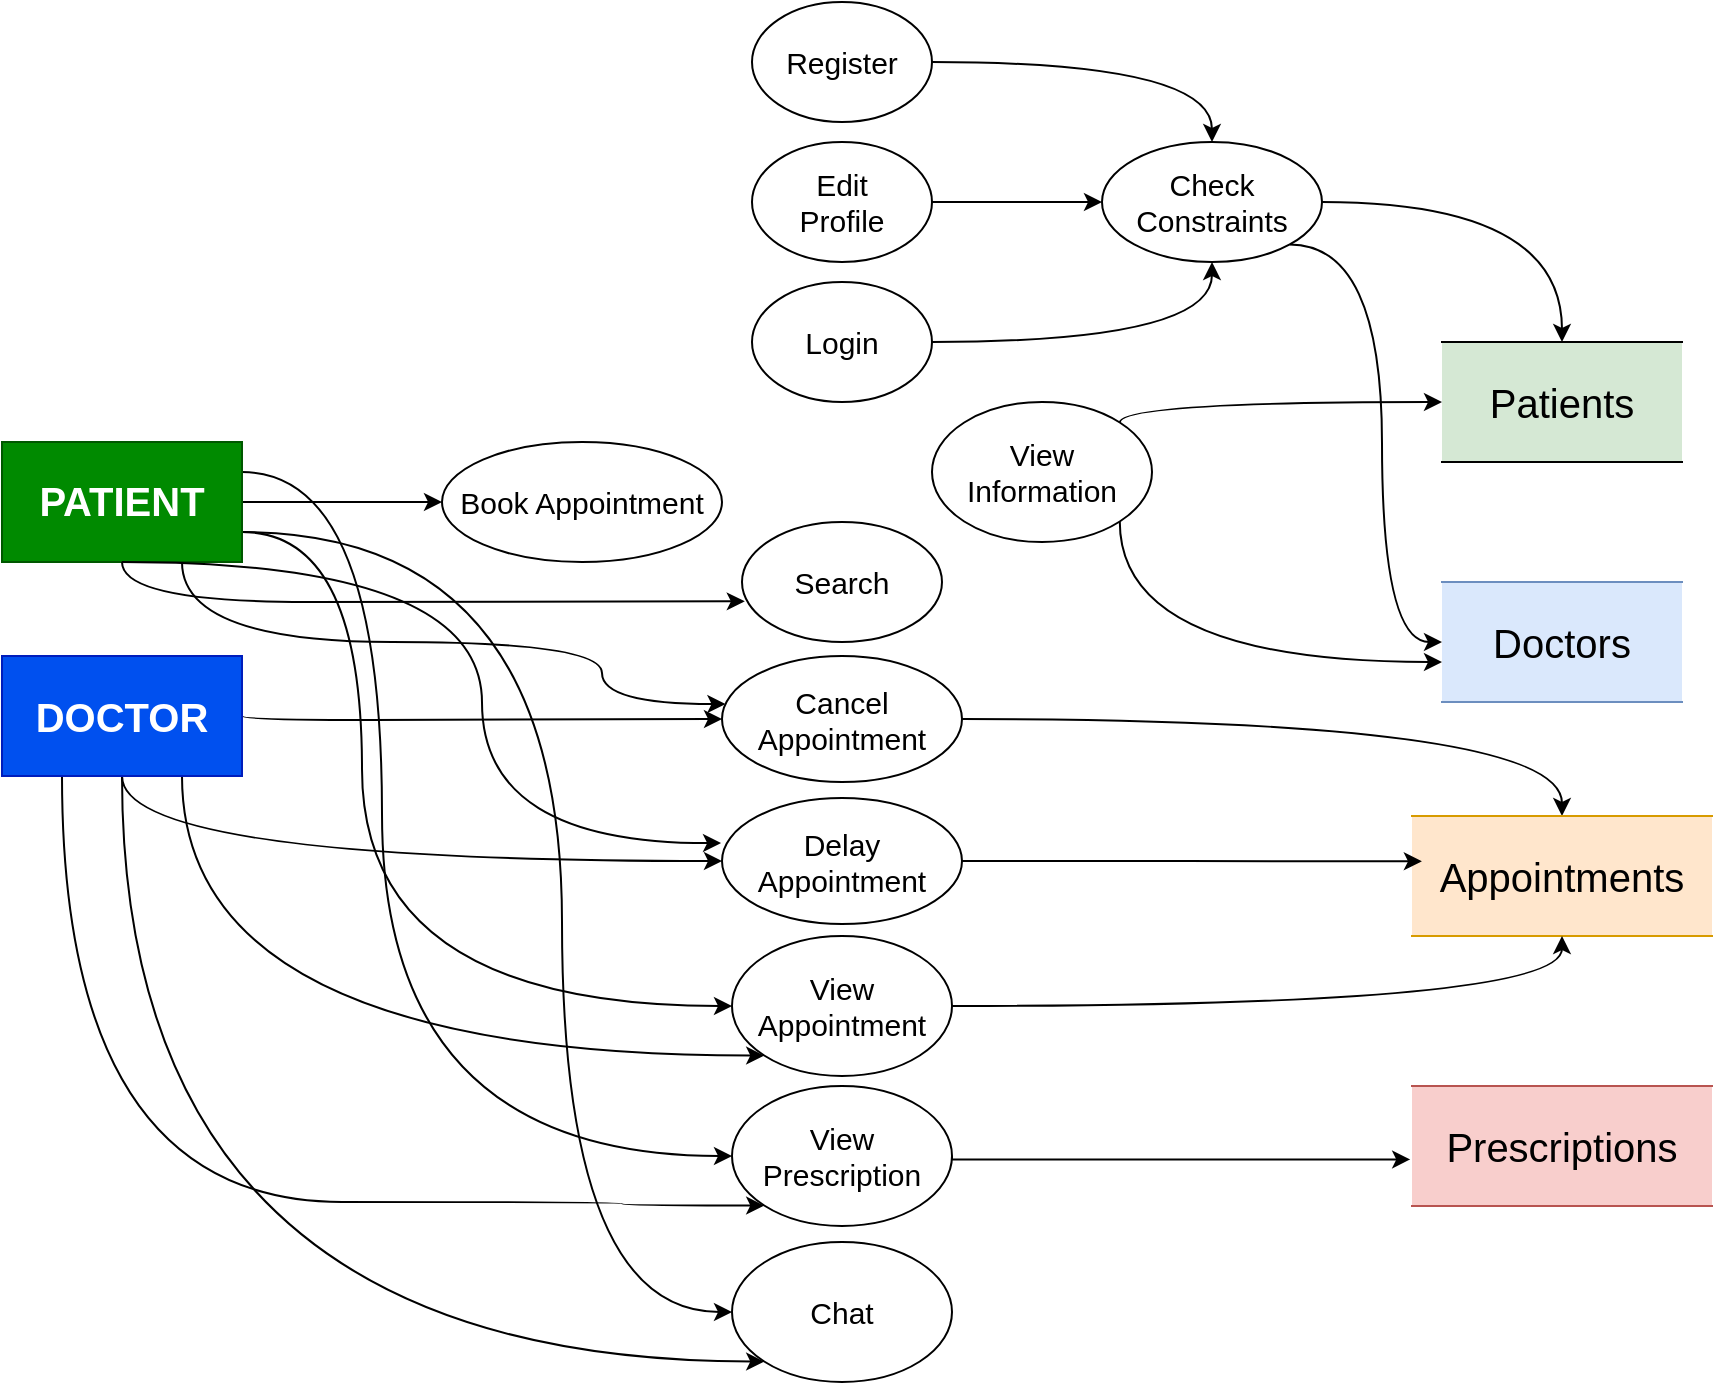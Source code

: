 <mxfile version="28.2.1">
  <diagram name="Page-1" id="5ZiOnMxFXzEPqADjw09J">
    <mxGraphModel dx="1580" dy="870" grid="1" gridSize="10" guides="1" tooltips="1" connect="1" arrows="1" fold="1" page="1" pageScale="1" pageWidth="1169" pageHeight="827" math="0" shadow="0">
      <root>
        <mxCell id="0" />
        <mxCell id="1" parent="0" />
        <mxCell id="waqpgnGIKYoHZYGL3liz-4" style="edgeStyle=orthogonalEdgeStyle;rounded=0;orthogonalLoop=1;jettySize=auto;html=1;exitX=1;exitY=0.5;exitDx=0;exitDy=0;strokeColor=default;fontSize=16;" parent="1" source="ITKVBOuoMlczPPvl_M08-1" target="ITKVBOuoMlczPPvl_M08-7" edge="1">
          <mxGeometry relative="1" as="geometry" />
        </mxCell>
        <mxCell id="waqpgnGIKYoHZYGL3liz-51" style="edgeStyle=orthogonalEdgeStyle;rounded=0;orthogonalLoop=1;jettySize=auto;html=1;exitX=1;exitY=0.75;exitDx=0;exitDy=0;entryX=0;entryY=0.5;entryDx=0;entryDy=0;curved=1;" parent="1" source="ITKVBOuoMlczPPvl_M08-1" target="waqpgnGIKYoHZYGL3liz-43" edge="1">
          <mxGeometry relative="1" as="geometry">
            <Array as="points">
              <mxPoint x="260" y="305" />
              <mxPoint x="260" y="542" />
            </Array>
          </mxGeometry>
        </mxCell>
        <mxCell id="waqpgnGIKYoHZYGL3liz-55" style="edgeStyle=orthogonalEdgeStyle;rounded=0;orthogonalLoop=1;jettySize=auto;html=1;exitX=1;exitY=0.75;exitDx=0;exitDy=0;entryX=0;entryY=0.5;entryDx=0;entryDy=0;curved=1;" parent="1" source="ITKVBOuoMlczPPvl_M08-1" target="ITKVBOuoMlczPPvl_M08-10" edge="1">
          <mxGeometry relative="1" as="geometry">
            <Array as="points">
              <mxPoint x="360" y="305" />
              <mxPoint x="360" y="695" />
            </Array>
          </mxGeometry>
        </mxCell>
        <mxCell id="waqpgnGIKYoHZYGL3liz-58" style="edgeStyle=orthogonalEdgeStyle;rounded=0;orthogonalLoop=1;jettySize=auto;html=1;exitX=1;exitY=0.25;exitDx=0;exitDy=0;entryX=0;entryY=0.5;entryDx=0;entryDy=0;curved=1;" parent="1" source="ITKVBOuoMlczPPvl_M08-1" target="ITKVBOuoMlczPPvl_M08-9" edge="1">
          <mxGeometry relative="1" as="geometry">
            <Array as="points">
              <mxPoint x="270" y="275" />
              <mxPoint x="270" y="617" />
            </Array>
          </mxGeometry>
        </mxCell>
        <mxCell id="ITKVBOuoMlczPPvl_M08-1" value="&lt;h2&gt;&lt;font style=&quot;font-size: 20px;&quot;&gt;PATIENT&lt;/font&gt;&lt;/h2&gt;" style="rounded=0;whiteSpace=wrap;html=1;fillColor=#008a00;fontColor=#ffffff;strokeColor=#005700;" parent="1" vertex="1">
          <mxGeometry x="80" y="260" width="120" height="60" as="geometry" />
        </mxCell>
        <mxCell id="waqpgnGIKYoHZYGL3liz-50" style="edgeStyle=orthogonalEdgeStyle;rounded=0;orthogonalLoop=1;jettySize=auto;html=1;exitX=1;exitY=0.5;exitDx=0;exitDy=0;entryX=0;entryY=0.5;entryDx=0;entryDy=0;curved=1;" parent="1" source="ITKVBOuoMlczPPvl_M08-2" target="ITKVBOuoMlczPPvl_M08-8" edge="1">
          <mxGeometry relative="1" as="geometry">
            <Array as="points">
              <mxPoint x="200" y="399" />
              <mxPoint x="330" y="399" />
            </Array>
          </mxGeometry>
        </mxCell>
        <mxCell id="waqpgnGIKYoHZYGL3liz-53" style="edgeStyle=orthogonalEdgeStyle;rounded=0;orthogonalLoop=1;jettySize=auto;html=1;exitX=0.5;exitY=1;exitDx=0;exitDy=0;entryX=0;entryY=0.5;entryDx=0;entryDy=0;curved=1;" parent="1" source="ITKVBOuoMlczPPvl_M08-2" target="waqpgnGIKYoHZYGL3liz-1" edge="1">
          <mxGeometry relative="1" as="geometry" />
        </mxCell>
        <mxCell id="waqpgnGIKYoHZYGL3liz-54" style="edgeStyle=orthogonalEdgeStyle;rounded=0;orthogonalLoop=1;jettySize=auto;html=1;exitX=0.75;exitY=1;exitDx=0;exitDy=0;entryX=0;entryY=1;entryDx=0;entryDy=0;curved=1;" parent="1" source="ITKVBOuoMlczPPvl_M08-2" target="waqpgnGIKYoHZYGL3liz-43" edge="1">
          <mxGeometry relative="1" as="geometry">
            <Array as="points">
              <mxPoint x="170" y="567" />
            </Array>
          </mxGeometry>
        </mxCell>
        <mxCell id="waqpgnGIKYoHZYGL3liz-57" style="edgeStyle=orthogonalEdgeStyle;rounded=0;orthogonalLoop=1;jettySize=auto;html=1;exitX=0.5;exitY=1;exitDx=0;exitDy=0;entryX=0;entryY=1;entryDx=0;entryDy=0;curved=1;" parent="1" source="ITKVBOuoMlczPPvl_M08-2" target="ITKVBOuoMlczPPvl_M08-10" edge="1">
          <mxGeometry relative="1" as="geometry">
            <Array as="points">
              <mxPoint x="140" y="720" />
            </Array>
          </mxGeometry>
        </mxCell>
        <mxCell id="waqpgnGIKYoHZYGL3liz-60" style="edgeStyle=orthogonalEdgeStyle;rounded=0;orthogonalLoop=1;jettySize=auto;html=1;exitX=0.25;exitY=1;exitDx=0;exitDy=0;entryX=0;entryY=1;entryDx=0;entryDy=0;curved=1;" parent="1" source="ITKVBOuoMlczPPvl_M08-2" target="ITKVBOuoMlczPPvl_M08-9" edge="1">
          <mxGeometry relative="1" as="geometry">
            <Array as="points">
              <mxPoint x="110" y="640" />
              <mxPoint x="390" y="640" />
              <mxPoint x="390" y="642" />
            </Array>
          </mxGeometry>
        </mxCell>
        <mxCell id="ITKVBOuoMlczPPvl_M08-2" value="&lt;font style=&quot;font-size: 20px;&quot;&gt;&lt;b&gt;DOCTOR&lt;/b&gt;&lt;/font&gt;" style="rounded=0;whiteSpace=wrap;html=1;fillColor=#0050ef;fontColor=#ffffff;strokeColor=#001DBC;" parent="1" vertex="1">
          <mxGeometry x="80" y="367" width="120" height="60" as="geometry" />
        </mxCell>
        <mxCell id="waqpgnGIKYoHZYGL3liz-32" style="edgeStyle=orthogonalEdgeStyle;rounded=0;orthogonalLoop=1;jettySize=auto;html=1;exitX=1;exitY=0.5;exitDx=0;exitDy=0;entryX=0.5;entryY=0;entryDx=0;entryDy=0;curved=1;" parent="1" source="ITKVBOuoMlczPPvl_M08-3" target="waqpgnGIKYoHZYGL3liz-31" edge="1">
          <mxGeometry relative="1" as="geometry" />
        </mxCell>
        <mxCell id="ITKVBOuoMlczPPvl_M08-3" value="&lt;font style=&quot;font-size: 15px;&quot;&gt;Register&lt;/font&gt;" style="ellipse;whiteSpace=wrap;html=1;" parent="1" vertex="1">
          <mxGeometry x="455" y="40" width="90" height="60" as="geometry" />
        </mxCell>
        <mxCell id="waqpgnGIKYoHZYGL3liz-35" style="edgeStyle=orthogonalEdgeStyle;rounded=0;orthogonalLoop=1;jettySize=auto;html=1;exitX=1;exitY=0.5;exitDx=0;exitDy=0;entryX=0.5;entryY=1;entryDx=0;entryDy=0;curved=1;" parent="1" source="ITKVBOuoMlczPPvl_M08-5" target="waqpgnGIKYoHZYGL3liz-31" edge="1">
          <mxGeometry relative="1" as="geometry" />
        </mxCell>
        <mxCell id="ITKVBOuoMlczPPvl_M08-5" value="&lt;font style=&quot;font-size: 15px;&quot;&gt;Login&lt;/font&gt;" style="ellipse;whiteSpace=wrap;html=1;" parent="1" vertex="1">
          <mxGeometry x="455" y="180" width="90" height="60" as="geometry" />
        </mxCell>
        <mxCell id="ITKVBOuoMlczPPvl_M08-6" value="&lt;font style=&quot;font-size: 15px;&quot;&gt;Search&lt;/font&gt;" style="ellipse;whiteSpace=wrap;html=1;" parent="1" vertex="1">
          <mxGeometry x="450" y="300" width="100" height="60" as="geometry" />
        </mxCell>
        <mxCell id="ITKVBOuoMlczPPvl_M08-7" value="&lt;font style=&quot;font-size: 15px;&quot;&gt;Book Appointment&lt;/font&gt;" style="ellipse;whiteSpace=wrap;html=1;" parent="1" vertex="1">
          <mxGeometry x="300" y="260" width="140" height="60" as="geometry" />
        </mxCell>
        <mxCell id="waqpgnGIKYoHZYGL3liz-44" style="edgeStyle=orthogonalEdgeStyle;rounded=0;orthogonalLoop=1;jettySize=auto;html=1;exitX=1;exitY=0.5;exitDx=0;exitDy=0;entryX=0.5;entryY=0;entryDx=0;entryDy=0;curved=1;" parent="1" source="ITKVBOuoMlczPPvl_M08-8" target="waqpgnGIKYoHZYGL3liz-29" edge="1">
          <mxGeometry relative="1" as="geometry" />
        </mxCell>
        <mxCell id="ITKVBOuoMlczPPvl_M08-8" value="&lt;span style=&quot;font-size: 15px;&quot;&gt;Cancel Appointment&lt;/span&gt;" style="ellipse;whiteSpace=wrap;html=1;" parent="1" vertex="1">
          <mxGeometry x="440" y="367" width="120" height="63" as="geometry" />
        </mxCell>
        <mxCell id="ITKVBOuoMlczPPvl_M08-9" value="&lt;span style=&quot;font-size: 15px;&quot;&gt;View Prescription&lt;/span&gt;" style="ellipse;whiteSpace=wrap;html=1;" parent="1" vertex="1">
          <mxGeometry x="445" y="582" width="110" height="70" as="geometry" />
        </mxCell>
        <mxCell id="ITKVBOuoMlczPPvl_M08-10" value="&lt;span style=&quot;font-size: 15px;&quot;&gt;Chat&lt;/span&gt;" style="ellipse;whiteSpace=wrap;html=1;" parent="1" vertex="1">
          <mxGeometry x="445" y="660" width="110" height="70" as="geometry" />
        </mxCell>
        <mxCell id="waqpgnGIKYoHZYGL3liz-39" style="edgeStyle=orthogonalEdgeStyle;rounded=0;orthogonalLoop=1;jettySize=auto;html=1;exitX=1;exitY=0;exitDx=0;exitDy=0;entryX=0;entryY=0.5;entryDx=0;entryDy=0;curved=1;" parent="1" source="ITKVBOuoMlczPPvl_M08-11" target="waqpgnGIKYoHZYGL3liz-26" edge="1">
          <mxGeometry relative="1" as="geometry">
            <Array as="points">
              <mxPoint x="639" y="240" />
            </Array>
          </mxGeometry>
        </mxCell>
        <mxCell id="waqpgnGIKYoHZYGL3liz-42" style="edgeStyle=orthogonalEdgeStyle;rounded=0;orthogonalLoop=1;jettySize=auto;html=1;exitX=1;exitY=1;exitDx=0;exitDy=0;curved=1;entryX=0;entryY=0.667;entryDx=0;entryDy=0;entryPerimeter=0;" parent="1" source="ITKVBOuoMlczPPvl_M08-11" target="waqpgnGIKYoHZYGL3liz-28" edge="1">
          <mxGeometry relative="1" as="geometry">
            <mxPoint x="760" y="390" as="targetPoint" />
            <Array as="points">
              <mxPoint x="639" y="370" />
            </Array>
          </mxGeometry>
        </mxCell>
        <mxCell id="ITKVBOuoMlczPPvl_M08-11" value="&lt;font style=&quot;font-size: 15px;&quot;&gt;View Information&lt;/font&gt;" style="ellipse;whiteSpace=wrap;html=1;" parent="1" vertex="1">
          <mxGeometry x="545" y="240" width="110" height="70" as="geometry" />
        </mxCell>
        <mxCell id="waqpgnGIKYoHZYGL3liz-1" value="&lt;span style=&quot;font-size: 15px;&quot;&gt;Delay Appointment&lt;/span&gt;" style="ellipse;whiteSpace=wrap;html=1;" parent="1" vertex="1">
          <mxGeometry x="440" y="438" width="120" height="63" as="geometry" />
        </mxCell>
        <mxCell id="waqpgnGIKYoHZYGL3liz-26" value="&lt;font style=&quot;font-size: 20px;&quot;&gt;Patients&lt;/font&gt;" style="shape=partialRectangle;whiteSpace=wrap;html=1;left=0;right=0;fillColor=#d5e8d4;strokeColor=#000000;fillStyle=auto;" parent="1" vertex="1">
          <mxGeometry x="800" y="210" width="120" height="60" as="geometry" />
        </mxCell>
        <mxCell id="waqpgnGIKYoHZYGL3liz-28" value="&lt;font style=&quot;font-size: 20px;&quot;&gt;Doctors&lt;/font&gt;" style="shape=partialRectangle;whiteSpace=wrap;html=1;left=0;right=0;fillColor=#dae8fc;strokeColor=#6c8ebf;fillStyle=auto;" parent="1" vertex="1">
          <mxGeometry x="800" y="330" width="120" height="60" as="geometry" />
        </mxCell>
        <mxCell id="waqpgnGIKYoHZYGL3liz-29" value="&lt;font style=&quot;font-size: 20px;&quot;&gt;Appointments&lt;/font&gt;" style="shape=partialRectangle;whiteSpace=wrap;html=1;left=0;right=0;fillColor=#ffe6cc;strokeColor=#d79b00;fillStyle=auto;" parent="1" vertex="1">
          <mxGeometry x="785" y="447" width="150" height="60" as="geometry" />
        </mxCell>
        <mxCell id="waqpgnGIKYoHZYGL3liz-34" style="edgeStyle=orthogonalEdgeStyle;rounded=0;orthogonalLoop=1;jettySize=auto;html=1;exitX=1;exitY=0.5;exitDx=0;exitDy=0;entryX=0;entryY=0.5;entryDx=0;entryDy=0;" parent="1" source="waqpgnGIKYoHZYGL3liz-30" target="waqpgnGIKYoHZYGL3liz-31" edge="1">
          <mxGeometry relative="1" as="geometry" />
        </mxCell>
        <mxCell id="waqpgnGIKYoHZYGL3liz-30" value="&lt;font style=&quot;font-size: 15px;&quot;&gt;Edit&lt;/font&gt;&lt;div&gt;&lt;font style=&quot;font-size: 15px;&quot;&gt;Profile&lt;/font&gt;&lt;/div&gt;" style="ellipse;whiteSpace=wrap;html=1;" parent="1" vertex="1">
          <mxGeometry x="455" y="110" width="90" height="60" as="geometry" />
        </mxCell>
        <mxCell id="waqpgnGIKYoHZYGL3liz-36" style="edgeStyle=orthogonalEdgeStyle;rounded=0;orthogonalLoop=1;jettySize=auto;html=1;exitX=1;exitY=0.5;exitDx=0;exitDy=0;entryX=0.5;entryY=0;entryDx=0;entryDy=0;curved=1;" parent="1" source="waqpgnGIKYoHZYGL3liz-31" target="waqpgnGIKYoHZYGL3liz-26" edge="1">
          <mxGeometry relative="1" as="geometry" />
        </mxCell>
        <mxCell id="waqpgnGIKYoHZYGL3liz-37" style="edgeStyle=orthogonalEdgeStyle;rounded=0;orthogonalLoop=1;jettySize=auto;html=1;exitX=1;exitY=1;exitDx=0;exitDy=0;entryX=0;entryY=0.5;entryDx=0;entryDy=0;curved=1;" parent="1" source="waqpgnGIKYoHZYGL3liz-31" target="waqpgnGIKYoHZYGL3liz-28" edge="1">
          <mxGeometry relative="1" as="geometry" />
        </mxCell>
        <mxCell id="waqpgnGIKYoHZYGL3liz-31" value="&lt;font style=&quot;font-size: 15px;&quot;&gt;Check Constraints&lt;/font&gt;" style="ellipse;whiteSpace=wrap;html=1;" parent="1" vertex="1">
          <mxGeometry x="630" y="110" width="110" height="60" as="geometry" />
        </mxCell>
        <mxCell id="0fWhVB3N7MsdPxiJQJHc-4" style="edgeStyle=orthogonalEdgeStyle;rounded=0;orthogonalLoop=1;jettySize=auto;html=1;exitX=1;exitY=0.5;exitDx=0;exitDy=0;entryX=0.5;entryY=1;entryDx=0;entryDy=0;curved=1;" edge="1" parent="1" source="waqpgnGIKYoHZYGL3liz-43" target="waqpgnGIKYoHZYGL3liz-29">
          <mxGeometry relative="1" as="geometry" />
        </mxCell>
        <mxCell id="waqpgnGIKYoHZYGL3liz-43" value="&lt;font style=&quot;font-size: 15px;&quot;&gt;View Appointment&lt;/font&gt;" style="ellipse;whiteSpace=wrap;html=1;" parent="1" vertex="1">
          <mxGeometry x="445" y="507" width="110" height="70" as="geometry" />
        </mxCell>
        <mxCell id="waqpgnGIKYoHZYGL3liz-48" style="edgeStyle=orthogonalEdgeStyle;rounded=0;orthogonalLoop=1;jettySize=auto;html=1;exitX=1;exitY=0.5;exitDx=0;exitDy=0;entryX=0.033;entryY=0.378;entryDx=0;entryDy=0;entryPerimeter=0;" parent="1" source="waqpgnGIKYoHZYGL3liz-1" target="waqpgnGIKYoHZYGL3liz-29" edge="1">
          <mxGeometry relative="1" as="geometry" />
        </mxCell>
        <mxCell id="0fWhVB3N7MsdPxiJQJHc-1" style="edgeStyle=orthogonalEdgeStyle;rounded=0;orthogonalLoop=1;jettySize=auto;html=1;exitX=0.5;exitY=1;exitDx=0;exitDy=0;entryX=0.014;entryY=0.661;entryDx=0;entryDy=0;entryPerimeter=0;curved=1;" edge="1" parent="1" source="ITKVBOuoMlczPPvl_M08-1" target="ITKVBOuoMlczPPvl_M08-6">
          <mxGeometry relative="1" as="geometry" />
        </mxCell>
        <mxCell id="0fWhVB3N7MsdPxiJQJHc-2" style="edgeStyle=orthogonalEdgeStyle;rounded=0;orthogonalLoop=1;jettySize=auto;html=1;exitX=0.75;exitY=1;exitDx=0;exitDy=0;curved=1;" edge="1" parent="1" source="ITKVBOuoMlczPPvl_M08-1" target="ITKVBOuoMlczPPvl_M08-8">
          <mxGeometry relative="1" as="geometry">
            <Array as="points">
              <mxPoint x="170" y="360" />
              <mxPoint x="380" y="360" />
              <mxPoint x="380" y="391" />
            </Array>
          </mxGeometry>
        </mxCell>
        <mxCell id="0fWhVB3N7MsdPxiJQJHc-3" style="edgeStyle=orthogonalEdgeStyle;rounded=0;orthogonalLoop=1;jettySize=auto;html=1;exitX=0.5;exitY=1;exitDx=0;exitDy=0;entryX=-0.004;entryY=0.358;entryDx=0;entryDy=0;entryPerimeter=0;curved=1;" edge="1" parent="1" source="ITKVBOuoMlczPPvl_M08-1" target="waqpgnGIKYoHZYGL3liz-1">
          <mxGeometry relative="1" as="geometry">
            <Array as="points">
              <mxPoint x="320" y="320" />
              <mxPoint x="320" y="461" />
            </Array>
          </mxGeometry>
        </mxCell>
        <mxCell id="0fWhVB3N7MsdPxiJQJHc-5" value="&lt;font style=&quot;font-size: 20px;&quot;&gt;Prescriptions&lt;/font&gt;" style="shape=partialRectangle;whiteSpace=wrap;html=1;left=0;right=0;fillStyle=auto;fillColor=#f8cecc;strokeColor=#b85450;" vertex="1" parent="1">
          <mxGeometry x="785" y="582" width="150" height="60" as="geometry" />
        </mxCell>
        <mxCell id="0fWhVB3N7MsdPxiJQJHc-6" style="edgeStyle=orthogonalEdgeStyle;rounded=0;orthogonalLoop=1;jettySize=auto;html=1;exitX=1;exitY=0.5;exitDx=0;exitDy=0;entryX=-0.006;entryY=0.612;entryDx=0;entryDy=0;entryPerimeter=0;startSize=5;" edge="1" parent="1" source="ITKVBOuoMlczPPvl_M08-9" target="0fWhVB3N7MsdPxiJQJHc-5">
          <mxGeometry relative="1" as="geometry">
            <Array as="points">
              <mxPoint x="555" y="619" />
            </Array>
          </mxGeometry>
        </mxCell>
      </root>
    </mxGraphModel>
  </diagram>
</mxfile>
